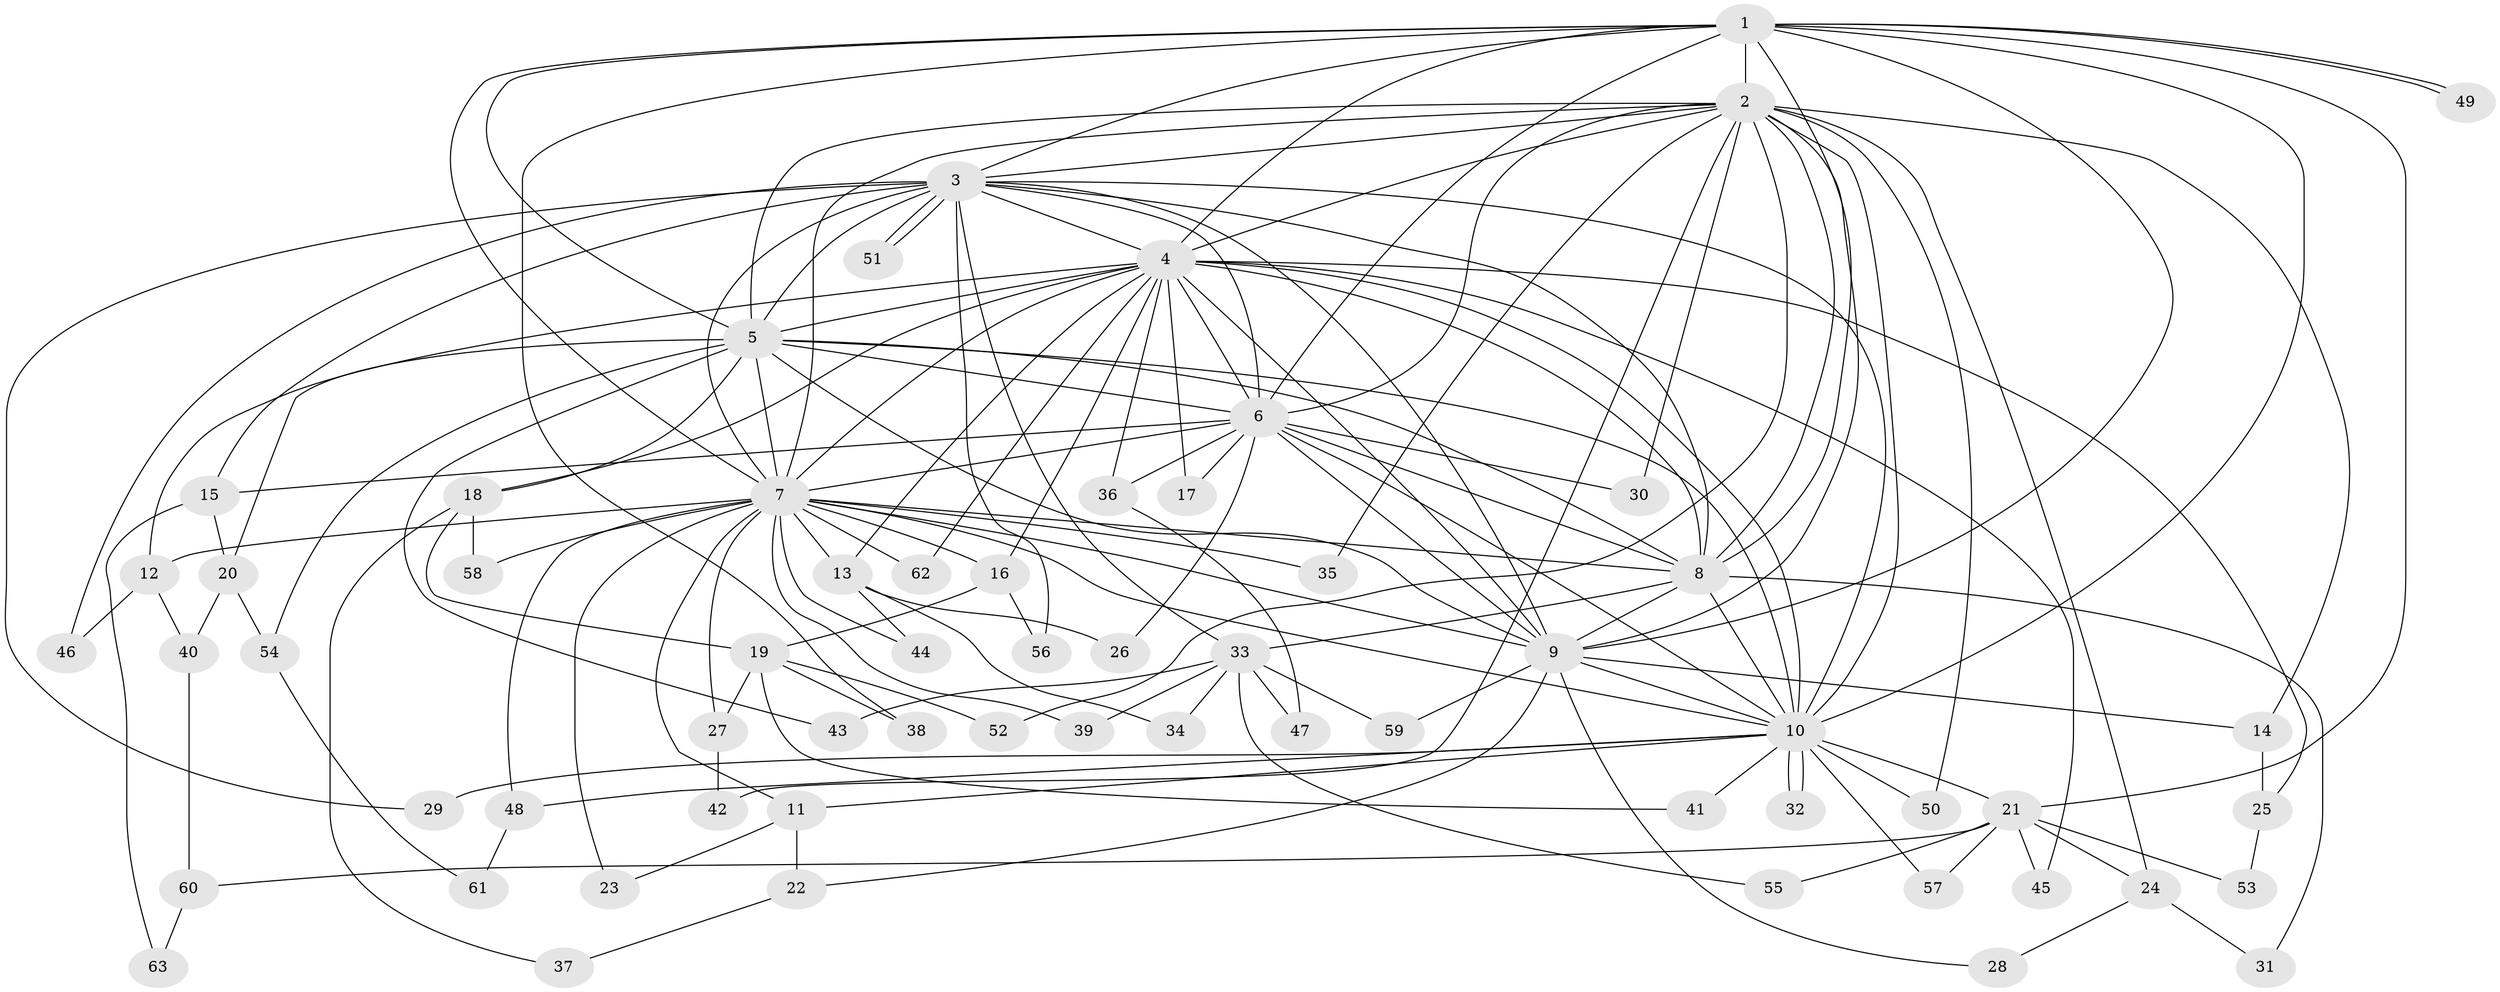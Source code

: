 // Generated by graph-tools (version 1.1) at 2025/10/02/27/25 16:10:56]
// undirected, 63 vertices, 151 edges
graph export_dot {
graph [start="1"]
  node [color=gray90,style=filled];
  1;
  2;
  3;
  4;
  5;
  6;
  7;
  8;
  9;
  10;
  11;
  12;
  13;
  14;
  15;
  16;
  17;
  18;
  19;
  20;
  21;
  22;
  23;
  24;
  25;
  26;
  27;
  28;
  29;
  30;
  31;
  32;
  33;
  34;
  35;
  36;
  37;
  38;
  39;
  40;
  41;
  42;
  43;
  44;
  45;
  46;
  47;
  48;
  49;
  50;
  51;
  52;
  53;
  54;
  55;
  56;
  57;
  58;
  59;
  60;
  61;
  62;
  63;
  1 -- 2;
  1 -- 3;
  1 -- 4;
  1 -- 5;
  1 -- 6;
  1 -- 7;
  1 -- 8;
  1 -- 9;
  1 -- 10;
  1 -- 21;
  1 -- 38;
  1 -- 49;
  1 -- 49;
  2 -- 3;
  2 -- 4;
  2 -- 5;
  2 -- 6;
  2 -- 7;
  2 -- 8;
  2 -- 9;
  2 -- 10;
  2 -- 14;
  2 -- 24;
  2 -- 30;
  2 -- 35;
  2 -- 42;
  2 -- 50;
  2 -- 52;
  3 -- 4;
  3 -- 5;
  3 -- 6;
  3 -- 7;
  3 -- 8;
  3 -- 9;
  3 -- 10;
  3 -- 15;
  3 -- 29;
  3 -- 33;
  3 -- 46;
  3 -- 51;
  3 -- 51;
  3 -- 56;
  4 -- 5;
  4 -- 6;
  4 -- 7;
  4 -- 8;
  4 -- 9;
  4 -- 10;
  4 -- 12;
  4 -- 13;
  4 -- 16;
  4 -- 17;
  4 -- 18;
  4 -- 25;
  4 -- 36;
  4 -- 45;
  4 -- 62;
  5 -- 6;
  5 -- 7;
  5 -- 8;
  5 -- 9;
  5 -- 10;
  5 -- 18;
  5 -- 20;
  5 -- 43;
  5 -- 54;
  6 -- 7;
  6 -- 8;
  6 -- 9;
  6 -- 10;
  6 -- 15;
  6 -- 17;
  6 -- 26;
  6 -- 30;
  6 -- 36;
  7 -- 8;
  7 -- 9;
  7 -- 10;
  7 -- 11;
  7 -- 12;
  7 -- 13;
  7 -- 16;
  7 -- 23;
  7 -- 27;
  7 -- 35;
  7 -- 39;
  7 -- 44;
  7 -- 48;
  7 -- 58;
  7 -- 62;
  8 -- 9;
  8 -- 10;
  8 -- 31;
  8 -- 33;
  9 -- 10;
  9 -- 14;
  9 -- 22;
  9 -- 28;
  9 -- 59;
  10 -- 11;
  10 -- 21;
  10 -- 29;
  10 -- 32;
  10 -- 32;
  10 -- 41;
  10 -- 48;
  10 -- 50;
  10 -- 57;
  11 -- 22;
  11 -- 23;
  12 -- 40;
  12 -- 46;
  13 -- 26;
  13 -- 34;
  13 -- 44;
  14 -- 25;
  15 -- 20;
  15 -- 63;
  16 -- 19;
  16 -- 56;
  18 -- 19;
  18 -- 37;
  18 -- 58;
  19 -- 27;
  19 -- 38;
  19 -- 41;
  19 -- 52;
  20 -- 40;
  20 -- 54;
  21 -- 24;
  21 -- 45;
  21 -- 53;
  21 -- 55;
  21 -- 57;
  21 -- 60;
  22 -- 37;
  24 -- 28;
  24 -- 31;
  25 -- 53;
  27 -- 42;
  33 -- 34;
  33 -- 39;
  33 -- 43;
  33 -- 47;
  33 -- 55;
  33 -- 59;
  36 -- 47;
  40 -- 60;
  48 -- 61;
  54 -- 61;
  60 -- 63;
}
